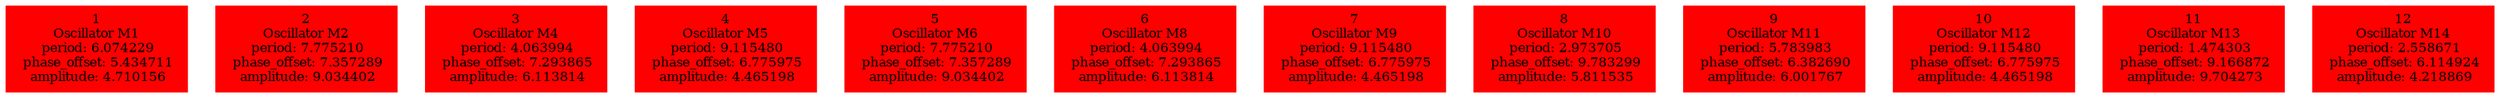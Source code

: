  digraph g{ forcelabels=true;
1 [label=<1<BR />Oscillator M1<BR /> period: 6.074229<BR /> phase_offset: 5.434711<BR /> amplitude: 4.710156>, shape=box,color=red,style=filled,fontsize=8];2 [label=<2<BR />Oscillator M2<BR /> period: 7.775210<BR /> phase_offset: 7.357289<BR /> amplitude: 9.034402>, shape=box,color=red,style=filled,fontsize=8];3 [label=<3<BR />Oscillator M4<BR /> period: 4.063994<BR /> phase_offset: 7.293865<BR /> amplitude: 6.113814>, shape=box,color=red,style=filled,fontsize=8];4 [label=<4<BR />Oscillator M5<BR /> period: 9.115480<BR /> phase_offset: 6.775975<BR /> amplitude: 4.465198>, shape=box,color=red,style=filled,fontsize=8];5 [label=<5<BR />Oscillator M6<BR /> period: 7.775210<BR /> phase_offset: 7.357289<BR /> amplitude: 9.034402>, shape=box,color=red,style=filled,fontsize=8];6 [label=<6<BR />Oscillator M8<BR /> period: 4.063994<BR /> phase_offset: 7.293865<BR /> amplitude: 6.113814>, shape=box,color=red,style=filled,fontsize=8];7 [label=<7<BR />Oscillator M9<BR /> period: 9.115480<BR /> phase_offset: 6.775975<BR /> amplitude: 4.465198>, shape=box,color=red,style=filled,fontsize=8];8 [label=<8<BR />Oscillator M10<BR /> period: 2.973705<BR /> phase_offset: 9.783299<BR /> amplitude: 5.811535>, shape=box,color=red,style=filled,fontsize=8];9 [label=<9<BR />Oscillator M11<BR /> period: 5.783983<BR /> phase_offset: 6.382690<BR /> amplitude: 6.001767>, shape=box,color=red,style=filled,fontsize=8];10 [label=<10<BR />Oscillator M12<BR /> period: 9.115480<BR /> phase_offset: 6.775975<BR /> amplitude: 4.465198>, shape=box,color=red,style=filled,fontsize=8];11 [label=<11<BR />Oscillator M13<BR /> period: 1.474303<BR /> phase_offset: 9.166872<BR /> amplitude: 9.704273>, shape=box,color=red,style=filled,fontsize=8];12 [label=<12<BR />Oscillator M14<BR /> period: 2.558671<BR /> phase_offset: 6.114924<BR /> amplitude: 4.218869>, shape=box,color=red,style=filled,fontsize=8]; }
